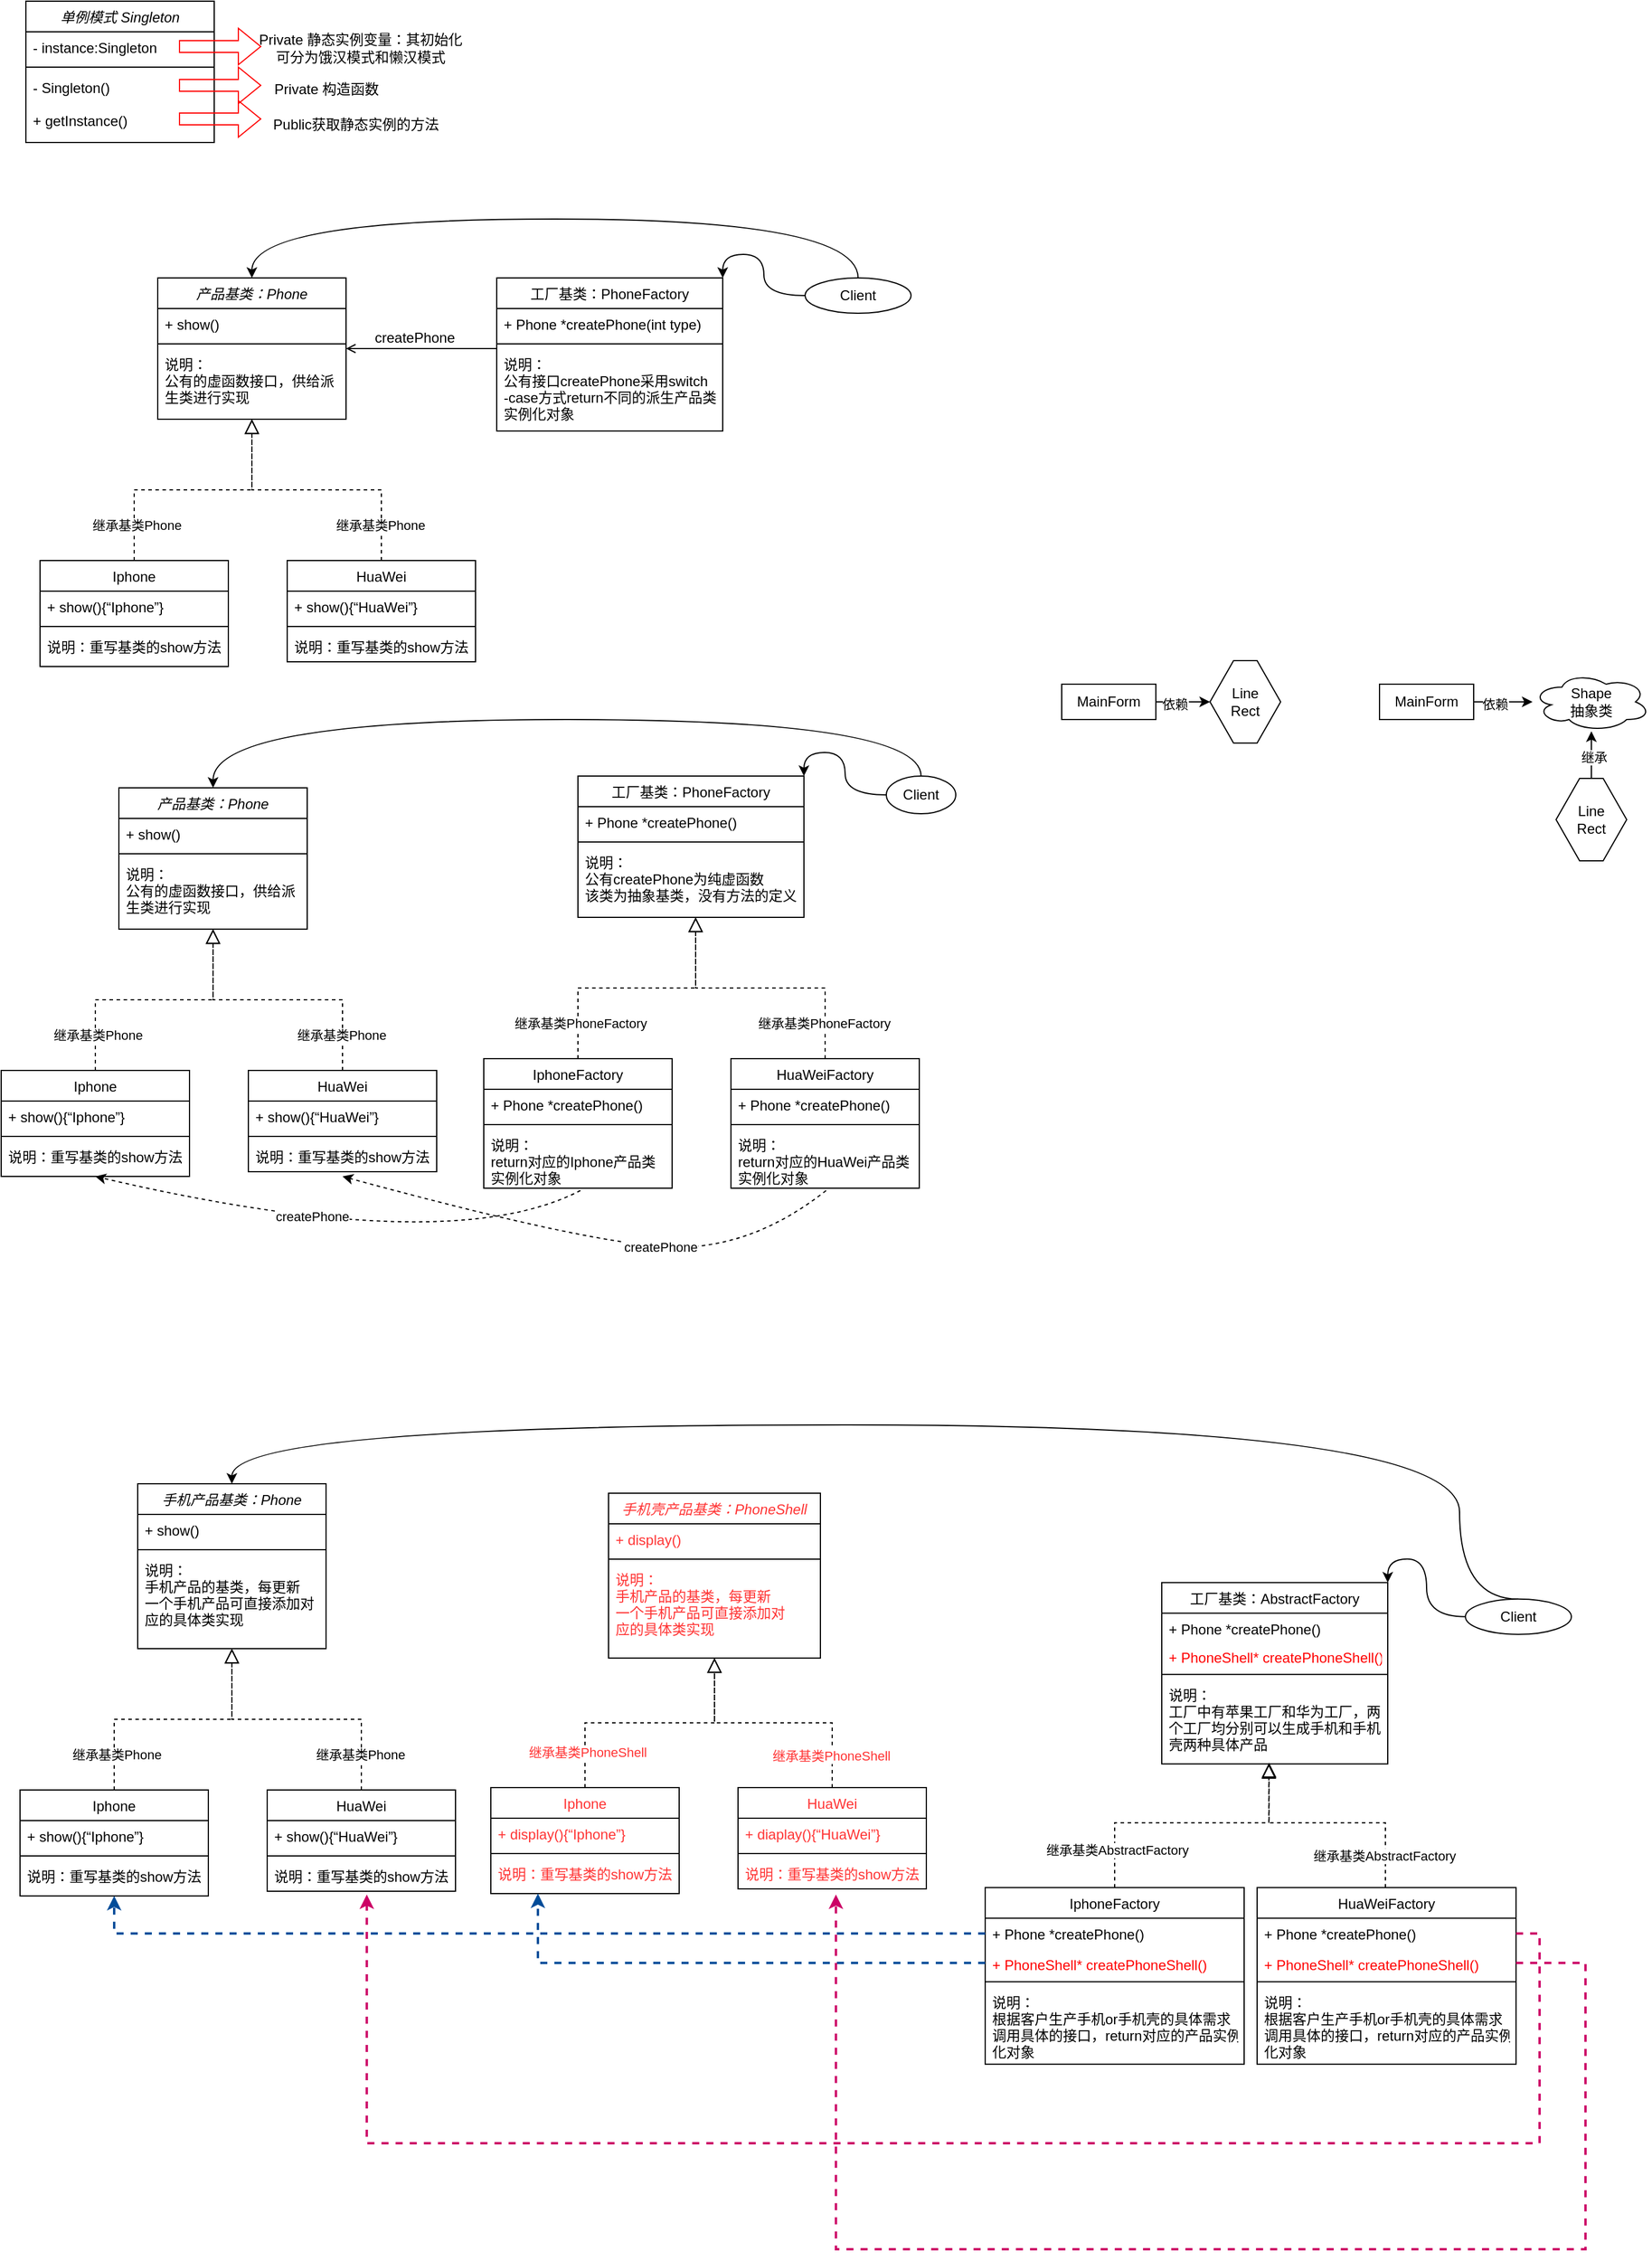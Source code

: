 <mxfile version="23.1.1" type="github">
  <diagram id="C5RBs43oDa-KdzZeNtuy" name="Page-1">
    <mxGraphModel dx="1282" dy="543" grid="1" gridSize="10" guides="0" tooltips="1" connect="1" arrows="1" fold="1" page="1" pageScale="1" pageWidth="827" pageHeight="1169" math="0" shadow="0">
      <root>
        <mxCell id="WIyWlLk6GJQsqaUBKTNV-0" />
        <mxCell id="WIyWlLk6GJQsqaUBKTNV-1" parent="WIyWlLk6GJQsqaUBKTNV-0" />
        <mxCell id="zkfFHV4jXpPFQw0GAbJ--0" value="产品基类：Phone" style="swimlane;fontStyle=2;align=center;verticalAlign=top;childLayout=stackLayout;horizontal=1;startSize=26;horizontalStack=0;resizeParent=1;resizeLast=0;collapsible=1;marginBottom=0;rounded=0;shadow=0;strokeWidth=1;" parent="WIyWlLk6GJQsqaUBKTNV-1" vertex="1">
          <mxGeometry x="142" y="255" width="160" height="120" as="geometry">
            <mxRectangle x="220" y="120" width="160" height="26" as="alternateBounds" />
          </mxGeometry>
        </mxCell>
        <mxCell id="zkfFHV4jXpPFQw0GAbJ--1" value="+ show()" style="text;align=left;verticalAlign=top;spacingLeft=4;spacingRight=4;overflow=hidden;rotatable=0;points=[[0,0.5],[1,0.5]];portConstraint=eastwest;" parent="zkfFHV4jXpPFQw0GAbJ--0" vertex="1">
          <mxGeometry y="26" width="160" height="26" as="geometry" />
        </mxCell>
        <mxCell id="zkfFHV4jXpPFQw0GAbJ--4" value="" style="line;html=1;strokeWidth=1;align=left;verticalAlign=middle;spacingTop=-1;spacingLeft=3;spacingRight=3;rotatable=0;labelPosition=right;points=[];portConstraint=eastwest;" parent="zkfFHV4jXpPFQw0GAbJ--0" vertex="1">
          <mxGeometry y="52" width="160" height="8" as="geometry" />
        </mxCell>
        <mxCell id="zkfFHV4jXpPFQw0GAbJ--5" value="说明：&#xa;公有的虚函数接口，供给派&#xa;生类进行实现" style="text;align=left;verticalAlign=top;spacingLeft=4;spacingRight=4;overflow=hidden;rotatable=0;points=[[0,0.5],[1,0.5]];portConstraint=eastwest;" parent="zkfFHV4jXpPFQw0GAbJ--0" vertex="1">
          <mxGeometry y="60" width="160" height="50" as="geometry" />
        </mxCell>
        <mxCell id="zkfFHV4jXpPFQw0GAbJ--6" value="Iphone" style="swimlane;fontStyle=0;align=center;verticalAlign=top;childLayout=stackLayout;horizontal=1;startSize=26;horizontalStack=0;resizeParent=1;resizeLast=0;collapsible=1;marginBottom=0;rounded=0;shadow=0;strokeWidth=1;" parent="WIyWlLk6GJQsqaUBKTNV-1" vertex="1">
          <mxGeometry x="42" y="495" width="160" height="90" as="geometry">
            <mxRectangle x="130" y="380" width="160" height="26" as="alternateBounds" />
          </mxGeometry>
        </mxCell>
        <mxCell id="zkfFHV4jXpPFQw0GAbJ--7" value="+ show(){“Iphone”}" style="text;align=left;verticalAlign=top;spacingLeft=4;spacingRight=4;overflow=hidden;rotatable=0;points=[[0,0.5],[1,0.5]];portConstraint=eastwest;" parent="zkfFHV4jXpPFQw0GAbJ--6" vertex="1">
          <mxGeometry y="26" width="160" height="26" as="geometry" />
        </mxCell>
        <mxCell id="zkfFHV4jXpPFQw0GAbJ--9" value="" style="line;html=1;strokeWidth=1;align=left;verticalAlign=middle;spacingTop=-1;spacingLeft=3;spacingRight=3;rotatable=0;labelPosition=right;points=[];portConstraint=eastwest;" parent="zkfFHV4jXpPFQw0GAbJ--6" vertex="1">
          <mxGeometry y="52" width="160" height="8" as="geometry" />
        </mxCell>
        <mxCell id="zkfFHV4jXpPFQw0GAbJ--10" value="说明：重写基类的show方法" style="text;align=left;verticalAlign=top;spacingLeft=4;spacingRight=4;overflow=hidden;rotatable=0;points=[[0,0.5],[1,0.5]];portConstraint=eastwest;fontStyle=0" parent="zkfFHV4jXpPFQw0GAbJ--6" vertex="1">
          <mxGeometry y="60" width="160" height="26" as="geometry" />
        </mxCell>
        <mxCell id="zkfFHV4jXpPFQw0GAbJ--12" value="" style="endArrow=block;endSize=10;endFill=0;shadow=0;strokeWidth=1;rounded=0;edgeStyle=elbowEdgeStyle;elbow=vertical;dashed=1;" parent="WIyWlLk6GJQsqaUBKTNV-1" source="zkfFHV4jXpPFQw0GAbJ--6" target="zkfFHV4jXpPFQw0GAbJ--0" edge="1">
          <mxGeometry width="160" relative="1" as="geometry">
            <mxPoint x="212" y="-52" as="sourcePoint" />
            <mxPoint x="212" y="-52" as="targetPoint" />
          </mxGeometry>
        </mxCell>
        <mxCell id="iEZBuMry3DToWPJbF5Hx-15" value="继承基类Phone" style="edgeLabel;html=1;align=center;verticalAlign=middle;resizable=0;points=[];" parent="zkfFHV4jXpPFQw0GAbJ--12" vertex="1" connectable="0">
          <mxGeometry x="-0.724" y="-2" relative="1" as="geometry">
            <mxPoint as="offset" />
          </mxGeometry>
        </mxCell>
        <mxCell id="zkfFHV4jXpPFQw0GAbJ--13" value="HuaWei" style="swimlane;fontStyle=0;align=center;verticalAlign=top;childLayout=stackLayout;horizontal=1;startSize=26;horizontalStack=0;resizeParent=1;resizeLast=0;collapsible=1;marginBottom=0;rounded=0;shadow=0;strokeWidth=1;" parent="WIyWlLk6GJQsqaUBKTNV-1" vertex="1">
          <mxGeometry x="252" y="495" width="160" height="86" as="geometry">
            <mxRectangle x="340" y="380" width="170" height="26" as="alternateBounds" />
          </mxGeometry>
        </mxCell>
        <mxCell id="zkfFHV4jXpPFQw0GAbJ--14" value="+ show(){“HuaWei”}" style="text;align=left;verticalAlign=top;spacingLeft=4;spacingRight=4;overflow=hidden;rotatable=0;points=[[0,0.5],[1,0.5]];portConstraint=eastwest;" parent="zkfFHV4jXpPFQw0GAbJ--13" vertex="1">
          <mxGeometry y="26" width="160" height="26" as="geometry" />
        </mxCell>
        <mxCell id="zkfFHV4jXpPFQw0GAbJ--15" value="" style="line;html=1;strokeWidth=1;align=left;verticalAlign=middle;spacingTop=-1;spacingLeft=3;spacingRight=3;rotatable=0;labelPosition=right;points=[];portConstraint=eastwest;" parent="zkfFHV4jXpPFQw0GAbJ--13" vertex="1">
          <mxGeometry y="52" width="160" height="8" as="geometry" />
        </mxCell>
        <mxCell id="iEZBuMry3DToWPJbF5Hx-12" value="说明：重写基类的show方法" style="text;align=left;verticalAlign=top;spacingLeft=4;spacingRight=4;overflow=hidden;rotatable=0;points=[[0,0.5],[1,0.5]];portConstraint=eastwest;fontStyle=0" parent="zkfFHV4jXpPFQw0GAbJ--13" vertex="1">
          <mxGeometry y="60" width="160" height="26" as="geometry" />
        </mxCell>
        <mxCell id="zkfFHV4jXpPFQw0GAbJ--16" value="" style="endArrow=block;endSize=10;endFill=0;shadow=0;strokeWidth=1;rounded=0;edgeStyle=elbowEdgeStyle;elbow=vertical;dashed=1;" parent="WIyWlLk6GJQsqaUBKTNV-1" source="zkfFHV4jXpPFQw0GAbJ--13" target="zkfFHV4jXpPFQw0GAbJ--0" edge="1">
          <mxGeometry width="160" relative="1" as="geometry">
            <mxPoint x="132" y="508" as="sourcePoint" />
            <mxPoint x="232" y="406" as="targetPoint" />
          </mxGeometry>
        </mxCell>
        <mxCell id="iEZBuMry3DToWPJbF5Hx-16" value="继承基类Phone" style="edgeLabel;html=1;align=center;verticalAlign=middle;resizable=0;points=[];" parent="zkfFHV4jXpPFQw0GAbJ--16" vertex="1" connectable="0">
          <mxGeometry x="-0.736" y="1" relative="1" as="geometry">
            <mxPoint as="offset" />
          </mxGeometry>
        </mxCell>
        <mxCell id="zkfFHV4jXpPFQw0GAbJ--17" value="工厂基类：PhoneFactory" style="swimlane;fontStyle=0;align=center;verticalAlign=top;childLayout=stackLayout;horizontal=1;startSize=26;horizontalStack=0;resizeParent=1;resizeLast=0;collapsible=1;marginBottom=0;rounded=0;shadow=0;strokeWidth=1;" parent="WIyWlLk6GJQsqaUBKTNV-1" vertex="1">
          <mxGeometry x="430" y="255" width="192" height="130" as="geometry">
            <mxRectangle x="550" y="140" width="160" height="26" as="alternateBounds" />
          </mxGeometry>
        </mxCell>
        <mxCell id="zkfFHV4jXpPFQw0GAbJ--18" value="+ Phone *createPhone(int type)" style="text;align=left;verticalAlign=top;spacingLeft=4;spacingRight=4;overflow=hidden;rotatable=0;points=[[0,0.5],[1,0.5]];portConstraint=eastwest;" parent="zkfFHV4jXpPFQw0GAbJ--17" vertex="1">
          <mxGeometry y="26" width="192" height="26" as="geometry" />
        </mxCell>
        <mxCell id="zkfFHV4jXpPFQw0GAbJ--23" value="" style="line;html=1;strokeWidth=1;align=left;verticalAlign=middle;spacingTop=-1;spacingLeft=3;spacingRight=3;rotatable=0;labelPosition=right;points=[];portConstraint=eastwest;" parent="zkfFHV4jXpPFQw0GAbJ--17" vertex="1">
          <mxGeometry y="52" width="192" height="8" as="geometry" />
        </mxCell>
        <mxCell id="zkfFHV4jXpPFQw0GAbJ--24" value="说明：&#xa;公有接口createPhone采用switch&#xa;-case方式return不同的派生产品类&#xa;实例化对象" style="text;align=left;verticalAlign=top;spacingLeft=4;spacingRight=4;overflow=hidden;rotatable=0;points=[[0,0.5],[1,0.5]];portConstraint=eastwest;" parent="zkfFHV4jXpPFQw0GAbJ--17" vertex="1">
          <mxGeometry y="60" width="192" height="70" as="geometry" />
        </mxCell>
        <mxCell id="zkfFHV4jXpPFQw0GAbJ--26" value="" style="endArrow=none;shadow=0;strokeWidth=1;rounded=0;endFill=0;edgeStyle=elbowEdgeStyle;elbow=vertical;startArrow=open;startFill=0;" parent="WIyWlLk6GJQsqaUBKTNV-1" source="zkfFHV4jXpPFQw0GAbJ--0" target="zkfFHV4jXpPFQw0GAbJ--17" edge="1">
          <mxGeometry x="0.5" y="41" relative="1" as="geometry">
            <mxPoint x="302" y="327" as="sourcePoint" />
            <mxPoint x="462" y="327" as="targetPoint" />
            <mxPoint x="-40" y="32" as="offset" />
          </mxGeometry>
        </mxCell>
        <mxCell id="zkfFHV4jXpPFQw0GAbJ--29" value="createPhone" style="text;html=1;resizable=0;points=[];;align=center;verticalAlign=middle;labelBackgroundColor=none;rounded=0;shadow=0;strokeWidth=1;fontSize=12;" parent="zkfFHV4jXpPFQw0GAbJ--26" vertex="1" connectable="0">
          <mxGeometry x="0.5" y="49" relative="1" as="geometry">
            <mxPoint x="-38" y="40" as="offset" />
          </mxGeometry>
        </mxCell>
        <mxCell id="iEZBuMry3DToWPJbF5Hx-0" value="单例模式 Singleton" style="swimlane;fontStyle=2;align=center;verticalAlign=top;childLayout=stackLayout;horizontal=1;startSize=26;horizontalStack=0;resizeParent=1;resizeLast=0;collapsible=1;marginBottom=0;rounded=0;shadow=0;strokeWidth=1;" parent="WIyWlLk6GJQsqaUBKTNV-1" vertex="1">
          <mxGeometry x="30" y="20" width="160" height="120" as="geometry">
            <mxRectangle x="220" y="120" width="160" height="26" as="alternateBounds" />
          </mxGeometry>
        </mxCell>
        <mxCell id="iEZBuMry3DToWPJbF5Hx-1" value="- instance:Singleton" style="text;align=left;verticalAlign=top;spacingLeft=4;spacingRight=4;overflow=hidden;rotatable=0;points=[[0,0.5],[1,0.5]];portConstraint=eastwest;" parent="iEZBuMry3DToWPJbF5Hx-0" vertex="1">
          <mxGeometry y="26" width="160" height="26" as="geometry" />
        </mxCell>
        <mxCell id="iEZBuMry3DToWPJbF5Hx-6" value="" style="shape=flexArrow;endArrow=classic;html=1;rounded=0;strokeColor=#FF0000;" parent="iEZBuMry3DToWPJbF5Hx-0" edge="1">
          <mxGeometry width="50" height="50" relative="1" as="geometry">
            <mxPoint x="130" y="38.5" as="sourcePoint" />
            <mxPoint x="200" y="38.5" as="targetPoint" />
          </mxGeometry>
        </mxCell>
        <mxCell id="iEZBuMry3DToWPJbF5Hx-4" value="" style="line;html=1;strokeWidth=1;align=left;verticalAlign=middle;spacingTop=-1;spacingLeft=3;spacingRight=3;rotatable=0;labelPosition=right;points=[];portConstraint=eastwest;" parent="iEZBuMry3DToWPJbF5Hx-0" vertex="1">
          <mxGeometry y="52" width="160" height="8" as="geometry" />
        </mxCell>
        <mxCell id="iEZBuMry3DToWPJbF5Hx-5" value="- Singleton()&#xa;" style="text;align=left;verticalAlign=top;spacingLeft=4;spacingRight=4;overflow=hidden;rotatable=0;points=[[0,0.5],[1,0.5]];portConstraint=eastwest;" parent="iEZBuMry3DToWPJbF5Hx-0" vertex="1">
          <mxGeometry y="60" width="160" height="28" as="geometry" />
        </mxCell>
        <mxCell id="iEZBuMry3DToWPJbF5Hx-3" value="+ getInstance()" style="text;align=left;verticalAlign=top;spacingLeft=4;spacingRight=4;overflow=hidden;rotatable=0;points=[[0,0.5],[1,0.5]];portConstraint=eastwest;rounded=0;shadow=0;html=0;" parent="iEZBuMry3DToWPJbF5Hx-0" vertex="1">
          <mxGeometry y="88" width="160" height="26" as="geometry" />
        </mxCell>
        <mxCell id="iEZBuMry3DToWPJbF5Hx-7" value="Private 静态实例变量：其初始化&lt;br&gt;可分为饿汉模式和懒汉模式" style="text;html=1;align=center;verticalAlign=middle;resizable=0;points=[];autosize=1;strokeColor=none;fillColor=none;" parent="WIyWlLk6GJQsqaUBKTNV-1" vertex="1">
          <mxGeometry x="214" y="40" width="200" height="40" as="geometry" />
        </mxCell>
        <mxCell id="iEZBuMry3DToWPJbF5Hx-8" value="" style="shape=flexArrow;endArrow=classic;html=1;rounded=0;strokeColor=#FF0000;" parent="WIyWlLk6GJQsqaUBKTNV-1" edge="1">
          <mxGeometry width="50" height="50" relative="1" as="geometry">
            <mxPoint x="160" y="91.5" as="sourcePoint" />
            <mxPoint x="230" y="91.5" as="targetPoint" />
          </mxGeometry>
        </mxCell>
        <mxCell id="iEZBuMry3DToWPJbF5Hx-9" value="" style="shape=flexArrow;endArrow=classic;html=1;rounded=0;strokeColor=#FF0000;" parent="WIyWlLk6GJQsqaUBKTNV-1" edge="1">
          <mxGeometry width="50" height="50" relative="1" as="geometry">
            <mxPoint x="160" y="120" as="sourcePoint" />
            <mxPoint x="230" y="120" as="targetPoint" />
          </mxGeometry>
        </mxCell>
        <mxCell id="iEZBuMry3DToWPJbF5Hx-10" value="Private 构造函数" style="text;html=1;align=center;verticalAlign=middle;resizable=0;points=[];autosize=1;strokeColor=none;fillColor=none;" parent="WIyWlLk6GJQsqaUBKTNV-1" vertex="1">
          <mxGeometry x="230" y="80" width="110" height="30" as="geometry" />
        </mxCell>
        <mxCell id="iEZBuMry3DToWPJbF5Hx-11" value="Public获取静态实例的方法" style="text;html=1;align=center;verticalAlign=middle;resizable=0;points=[];autosize=1;strokeColor=none;fillColor=none;" parent="WIyWlLk6GJQsqaUBKTNV-1" vertex="1">
          <mxGeometry x="230" y="110" width="160" height="30" as="geometry" />
        </mxCell>
        <mxCell id="iEZBuMry3DToWPJbF5Hx-43" style="edgeStyle=orthogonalEdgeStyle;rounded=0;orthogonalLoop=1;jettySize=auto;html=1;exitX=0;exitY=0.5;exitDx=0;exitDy=0;entryX=1;entryY=0;entryDx=0;entryDy=0;curved=1;" parent="WIyWlLk6GJQsqaUBKTNV-1" source="iEZBuMry3DToWPJbF5Hx-39" target="zkfFHV4jXpPFQw0GAbJ--17" edge="1">
          <mxGeometry relative="1" as="geometry" />
        </mxCell>
        <mxCell id="iEZBuMry3DToWPJbF5Hx-123" style="edgeStyle=orthogonalEdgeStyle;rounded=0;orthogonalLoop=1;jettySize=auto;html=1;exitX=0.5;exitY=0;exitDx=0;exitDy=0;entryX=0.5;entryY=0;entryDx=0;entryDy=0;curved=1;" parent="WIyWlLk6GJQsqaUBKTNV-1" source="iEZBuMry3DToWPJbF5Hx-39" target="zkfFHV4jXpPFQw0GAbJ--0" edge="1">
          <mxGeometry relative="1" as="geometry">
            <Array as="points">
              <mxPoint x="737" y="205" />
              <mxPoint x="222" y="205" />
            </Array>
          </mxGeometry>
        </mxCell>
        <mxCell id="iEZBuMry3DToWPJbF5Hx-39" value="Client" style="ellipse;whiteSpace=wrap;html=1;" parent="WIyWlLk6GJQsqaUBKTNV-1" vertex="1">
          <mxGeometry x="692" y="255" width="90" height="30" as="geometry" />
        </mxCell>
        <mxCell id="iEZBuMry3DToWPJbF5Hx-44" value="产品基类：Phone" style="swimlane;fontStyle=2;align=center;verticalAlign=top;childLayout=stackLayout;horizontal=1;startSize=26;horizontalStack=0;resizeParent=1;resizeLast=0;collapsible=1;marginBottom=0;rounded=0;shadow=0;strokeWidth=1;" parent="WIyWlLk6GJQsqaUBKTNV-1" vertex="1">
          <mxGeometry x="109" y="688" width="160" height="120" as="geometry">
            <mxRectangle x="220" y="120" width="160" height="26" as="alternateBounds" />
          </mxGeometry>
        </mxCell>
        <mxCell id="iEZBuMry3DToWPJbF5Hx-45" value="+ show()" style="text;align=left;verticalAlign=top;spacingLeft=4;spacingRight=4;overflow=hidden;rotatable=0;points=[[0,0.5],[1,0.5]];portConstraint=eastwest;" parent="iEZBuMry3DToWPJbF5Hx-44" vertex="1">
          <mxGeometry y="26" width="160" height="26" as="geometry" />
        </mxCell>
        <mxCell id="iEZBuMry3DToWPJbF5Hx-46" value="" style="line;html=1;strokeWidth=1;align=left;verticalAlign=middle;spacingTop=-1;spacingLeft=3;spacingRight=3;rotatable=0;labelPosition=right;points=[];portConstraint=eastwest;" parent="iEZBuMry3DToWPJbF5Hx-44" vertex="1">
          <mxGeometry y="52" width="160" height="8" as="geometry" />
        </mxCell>
        <mxCell id="iEZBuMry3DToWPJbF5Hx-47" value="说明：&#xa;公有的虚函数接口，供给派&#xa;生类进行实现" style="text;align=left;verticalAlign=top;spacingLeft=4;spacingRight=4;overflow=hidden;rotatable=0;points=[[0,0.5],[1,0.5]];portConstraint=eastwest;" parent="iEZBuMry3DToWPJbF5Hx-44" vertex="1">
          <mxGeometry y="60" width="160" height="50" as="geometry" />
        </mxCell>
        <mxCell id="iEZBuMry3DToWPJbF5Hx-48" value="Iphone" style="swimlane;fontStyle=0;align=center;verticalAlign=top;childLayout=stackLayout;horizontal=1;startSize=26;horizontalStack=0;resizeParent=1;resizeLast=0;collapsible=1;marginBottom=0;rounded=0;shadow=0;strokeWidth=1;" parent="WIyWlLk6GJQsqaUBKTNV-1" vertex="1">
          <mxGeometry x="9" y="928" width="160" height="90" as="geometry">
            <mxRectangle x="130" y="380" width="160" height="26" as="alternateBounds" />
          </mxGeometry>
        </mxCell>
        <mxCell id="iEZBuMry3DToWPJbF5Hx-49" value="+ show(){“Iphone”}" style="text;align=left;verticalAlign=top;spacingLeft=4;spacingRight=4;overflow=hidden;rotatable=0;points=[[0,0.5],[1,0.5]];portConstraint=eastwest;" parent="iEZBuMry3DToWPJbF5Hx-48" vertex="1">
          <mxGeometry y="26" width="160" height="26" as="geometry" />
        </mxCell>
        <mxCell id="iEZBuMry3DToWPJbF5Hx-50" value="" style="line;html=1;strokeWidth=1;align=left;verticalAlign=middle;spacingTop=-1;spacingLeft=3;spacingRight=3;rotatable=0;labelPosition=right;points=[];portConstraint=eastwest;" parent="iEZBuMry3DToWPJbF5Hx-48" vertex="1">
          <mxGeometry y="52" width="160" height="8" as="geometry" />
        </mxCell>
        <mxCell id="iEZBuMry3DToWPJbF5Hx-51" value="说明：重写基类的show方法" style="text;align=left;verticalAlign=top;spacingLeft=4;spacingRight=4;overflow=hidden;rotatable=0;points=[[0,0.5],[1,0.5]];portConstraint=eastwest;fontStyle=0" parent="iEZBuMry3DToWPJbF5Hx-48" vertex="1">
          <mxGeometry y="60" width="160" height="26" as="geometry" />
        </mxCell>
        <mxCell id="iEZBuMry3DToWPJbF5Hx-52" value="" style="endArrow=block;endSize=10;endFill=0;shadow=0;strokeWidth=1;rounded=0;edgeStyle=elbowEdgeStyle;elbow=vertical;dashed=1;" parent="WIyWlLk6GJQsqaUBKTNV-1" source="iEZBuMry3DToWPJbF5Hx-48" target="iEZBuMry3DToWPJbF5Hx-44" edge="1">
          <mxGeometry width="160" relative="1" as="geometry">
            <mxPoint x="179" y="381" as="sourcePoint" />
            <mxPoint x="179" y="381" as="targetPoint" />
          </mxGeometry>
        </mxCell>
        <mxCell id="iEZBuMry3DToWPJbF5Hx-53" value="继承基类Phone" style="edgeLabel;html=1;align=center;verticalAlign=middle;resizable=0;points=[];" parent="iEZBuMry3DToWPJbF5Hx-52" vertex="1" connectable="0">
          <mxGeometry x="-0.724" y="-2" relative="1" as="geometry">
            <mxPoint as="offset" />
          </mxGeometry>
        </mxCell>
        <mxCell id="iEZBuMry3DToWPJbF5Hx-54" value="HuaWei" style="swimlane;fontStyle=0;align=center;verticalAlign=top;childLayout=stackLayout;horizontal=1;startSize=26;horizontalStack=0;resizeParent=1;resizeLast=0;collapsible=1;marginBottom=0;rounded=0;shadow=0;strokeWidth=1;" parent="WIyWlLk6GJQsqaUBKTNV-1" vertex="1">
          <mxGeometry x="219" y="928" width="160" height="86" as="geometry">
            <mxRectangle x="340" y="380" width="170" height="26" as="alternateBounds" />
          </mxGeometry>
        </mxCell>
        <mxCell id="iEZBuMry3DToWPJbF5Hx-55" value="+ show(){“HuaWei”}" style="text;align=left;verticalAlign=top;spacingLeft=4;spacingRight=4;overflow=hidden;rotatable=0;points=[[0,0.5],[1,0.5]];portConstraint=eastwest;" parent="iEZBuMry3DToWPJbF5Hx-54" vertex="1">
          <mxGeometry y="26" width="160" height="26" as="geometry" />
        </mxCell>
        <mxCell id="iEZBuMry3DToWPJbF5Hx-56" value="" style="line;html=1;strokeWidth=1;align=left;verticalAlign=middle;spacingTop=-1;spacingLeft=3;spacingRight=3;rotatable=0;labelPosition=right;points=[];portConstraint=eastwest;" parent="iEZBuMry3DToWPJbF5Hx-54" vertex="1">
          <mxGeometry y="52" width="160" height="8" as="geometry" />
        </mxCell>
        <mxCell id="iEZBuMry3DToWPJbF5Hx-57" value="说明：重写基类的show方法" style="text;align=left;verticalAlign=top;spacingLeft=4;spacingRight=4;overflow=hidden;rotatable=0;points=[[0,0.5],[1,0.5]];portConstraint=eastwest;fontStyle=0" parent="iEZBuMry3DToWPJbF5Hx-54" vertex="1">
          <mxGeometry y="60" width="160" height="26" as="geometry" />
        </mxCell>
        <mxCell id="iEZBuMry3DToWPJbF5Hx-58" value="" style="endArrow=block;endSize=10;endFill=0;shadow=0;strokeWidth=1;rounded=0;edgeStyle=elbowEdgeStyle;elbow=vertical;dashed=1;" parent="WIyWlLk6GJQsqaUBKTNV-1" source="iEZBuMry3DToWPJbF5Hx-54" target="iEZBuMry3DToWPJbF5Hx-44" edge="1">
          <mxGeometry width="160" relative="1" as="geometry">
            <mxPoint x="99" y="941" as="sourcePoint" />
            <mxPoint x="199" y="839" as="targetPoint" />
          </mxGeometry>
        </mxCell>
        <mxCell id="iEZBuMry3DToWPJbF5Hx-59" value="继承基类Phone" style="edgeLabel;html=1;align=center;verticalAlign=middle;resizable=0;points=[];" parent="iEZBuMry3DToWPJbF5Hx-58" vertex="1" connectable="0">
          <mxGeometry x="-0.736" y="1" relative="1" as="geometry">
            <mxPoint as="offset" />
          </mxGeometry>
        </mxCell>
        <mxCell id="iEZBuMry3DToWPJbF5Hx-60" value="工厂基类：PhoneFactory" style="swimlane;fontStyle=0;align=center;verticalAlign=top;childLayout=stackLayout;horizontal=1;startSize=26;horizontalStack=0;resizeParent=1;resizeLast=0;collapsible=1;marginBottom=0;rounded=0;shadow=0;strokeWidth=1;" parent="WIyWlLk6GJQsqaUBKTNV-1" vertex="1">
          <mxGeometry x="499" y="678" width="192" height="120" as="geometry">
            <mxRectangle x="550" y="140" width="160" height="26" as="alternateBounds" />
          </mxGeometry>
        </mxCell>
        <mxCell id="iEZBuMry3DToWPJbF5Hx-61" value="+ Phone *createPhone()" style="text;align=left;verticalAlign=top;spacingLeft=4;spacingRight=4;overflow=hidden;rotatable=0;points=[[0,0.5],[1,0.5]];portConstraint=eastwest;" parent="iEZBuMry3DToWPJbF5Hx-60" vertex="1">
          <mxGeometry y="26" width="192" height="26" as="geometry" />
        </mxCell>
        <mxCell id="iEZBuMry3DToWPJbF5Hx-62" value="" style="line;html=1;strokeWidth=1;align=left;verticalAlign=middle;spacingTop=-1;spacingLeft=3;spacingRight=3;rotatable=0;labelPosition=right;points=[];portConstraint=eastwest;" parent="iEZBuMry3DToWPJbF5Hx-60" vertex="1">
          <mxGeometry y="52" width="192" height="8" as="geometry" />
        </mxCell>
        <mxCell id="iEZBuMry3DToWPJbF5Hx-63" value="说明：&#xa;公有createPhone为纯虚函数&#xa;该类为抽象基类，没有方法的定义" style="text;align=left;verticalAlign=top;spacingLeft=4;spacingRight=4;overflow=hidden;rotatable=0;points=[[0,0.5],[1,0.5]];portConstraint=eastwest;" parent="iEZBuMry3DToWPJbF5Hx-60" vertex="1">
          <mxGeometry y="60" width="192" height="50" as="geometry" />
        </mxCell>
        <mxCell id="iEZBuMry3DToWPJbF5Hx-66" style="edgeStyle=orthogonalEdgeStyle;rounded=0;orthogonalLoop=1;jettySize=auto;html=1;exitX=0;exitY=0.5;exitDx=0;exitDy=0;entryX=1;entryY=0;entryDx=0;entryDy=0;curved=1;" parent="WIyWlLk6GJQsqaUBKTNV-1" source="iEZBuMry3DToWPJbF5Hx-67" target="iEZBuMry3DToWPJbF5Hx-60" edge="1">
          <mxGeometry relative="1" as="geometry" />
        </mxCell>
        <mxCell id="iEZBuMry3DToWPJbF5Hx-124" style="edgeStyle=orthogonalEdgeStyle;rounded=0;orthogonalLoop=1;jettySize=auto;html=1;exitX=0.5;exitY=0;exitDx=0;exitDy=0;entryX=0.5;entryY=0;entryDx=0;entryDy=0;curved=1;" parent="WIyWlLk6GJQsqaUBKTNV-1" source="iEZBuMry3DToWPJbF5Hx-67" target="iEZBuMry3DToWPJbF5Hx-44" edge="1">
          <mxGeometry relative="1" as="geometry">
            <Array as="points">
              <mxPoint x="791" y="630" />
              <mxPoint x="189" y="630" />
            </Array>
          </mxGeometry>
        </mxCell>
        <mxCell id="iEZBuMry3DToWPJbF5Hx-67" value="Client" style="ellipse;whiteSpace=wrap;html=1;" parent="WIyWlLk6GJQsqaUBKTNV-1" vertex="1">
          <mxGeometry x="761" y="678" width="59" height="32" as="geometry" />
        </mxCell>
        <mxCell id="iEZBuMry3DToWPJbF5Hx-68" value="IphoneFactory" style="swimlane;fontStyle=0;align=center;verticalAlign=top;childLayout=stackLayout;horizontal=1;startSize=26;horizontalStack=0;resizeParent=1;resizeLast=0;collapsible=1;marginBottom=0;rounded=0;shadow=0;strokeWidth=1;" parent="WIyWlLk6GJQsqaUBKTNV-1" vertex="1">
          <mxGeometry x="419" y="918" width="160" height="110" as="geometry">
            <mxRectangle x="130" y="380" width="160" height="26" as="alternateBounds" />
          </mxGeometry>
        </mxCell>
        <mxCell id="iEZBuMry3DToWPJbF5Hx-69" value="+ Phone *createPhone()" style="text;align=left;verticalAlign=top;spacingLeft=4;spacingRight=4;overflow=hidden;rotatable=0;points=[[0,0.5],[1,0.5]];portConstraint=eastwest;" parent="iEZBuMry3DToWPJbF5Hx-68" vertex="1">
          <mxGeometry y="26" width="160" height="26" as="geometry" />
        </mxCell>
        <mxCell id="iEZBuMry3DToWPJbF5Hx-70" value="" style="line;html=1;strokeWidth=1;align=left;verticalAlign=middle;spacingTop=-1;spacingLeft=3;spacingRight=3;rotatable=0;labelPosition=right;points=[];portConstraint=eastwest;" parent="iEZBuMry3DToWPJbF5Hx-68" vertex="1">
          <mxGeometry y="52" width="160" height="8" as="geometry" />
        </mxCell>
        <mxCell id="iEZBuMry3DToWPJbF5Hx-71" value="说明：&#xa;return对应的Iphone产品类&#xa;实例化对象" style="text;align=left;verticalAlign=top;spacingLeft=4;spacingRight=4;overflow=hidden;rotatable=0;points=[[0,0.5],[1,0.5]];portConstraint=eastwest;fontStyle=0" parent="iEZBuMry3DToWPJbF5Hx-68" vertex="1">
          <mxGeometry y="60" width="160" height="50" as="geometry" />
        </mxCell>
        <mxCell id="iEZBuMry3DToWPJbF5Hx-72" value="" style="endArrow=block;endSize=10;endFill=0;shadow=0;strokeWidth=1;rounded=0;edgeStyle=elbowEdgeStyle;elbow=vertical;dashed=1;" parent="WIyWlLk6GJQsqaUBKTNV-1" source="iEZBuMry3DToWPJbF5Hx-68" edge="1">
          <mxGeometry width="160" relative="1" as="geometry">
            <mxPoint x="589" y="371" as="sourcePoint" />
            <mxPoint x="599" y="798" as="targetPoint" />
          </mxGeometry>
        </mxCell>
        <mxCell id="iEZBuMry3DToWPJbF5Hx-73" value="继承基类PhoneFactory" style="edgeLabel;html=1;align=center;verticalAlign=middle;resizable=0;points=[];" parent="iEZBuMry3DToWPJbF5Hx-72" vertex="1" connectable="0">
          <mxGeometry x="-0.724" y="-2" relative="1" as="geometry">
            <mxPoint as="offset" />
          </mxGeometry>
        </mxCell>
        <mxCell id="iEZBuMry3DToWPJbF5Hx-74" value="HuaWeiFactory" style="swimlane;fontStyle=0;align=center;verticalAlign=top;childLayout=stackLayout;horizontal=1;startSize=26;horizontalStack=0;resizeParent=1;resizeLast=0;collapsible=1;marginBottom=0;rounded=0;shadow=0;strokeWidth=1;" parent="WIyWlLk6GJQsqaUBKTNV-1" vertex="1">
          <mxGeometry x="629" y="918" width="160" height="110" as="geometry">
            <mxRectangle x="340" y="380" width="170" height="26" as="alternateBounds" />
          </mxGeometry>
        </mxCell>
        <mxCell id="iEZBuMry3DToWPJbF5Hx-75" value="+ Phone *createPhone()" style="text;align=left;verticalAlign=top;spacingLeft=4;spacingRight=4;overflow=hidden;rotatable=0;points=[[0,0.5],[1,0.5]];portConstraint=eastwest;" parent="iEZBuMry3DToWPJbF5Hx-74" vertex="1">
          <mxGeometry y="26" width="160" height="26" as="geometry" />
        </mxCell>
        <mxCell id="iEZBuMry3DToWPJbF5Hx-76" value="" style="line;html=1;strokeWidth=1;align=left;verticalAlign=middle;spacingTop=-1;spacingLeft=3;spacingRight=3;rotatable=0;labelPosition=right;points=[];portConstraint=eastwest;" parent="iEZBuMry3DToWPJbF5Hx-74" vertex="1">
          <mxGeometry y="52" width="160" height="8" as="geometry" />
        </mxCell>
        <mxCell id="iEZBuMry3DToWPJbF5Hx-80" value="说明：&#xa;return对应的HuaWei产品类&#xa;实例化对象" style="text;align=left;verticalAlign=top;spacingLeft=4;spacingRight=4;overflow=hidden;rotatable=0;points=[[0,0.5],[1,0.5]];portConstraint=eastwest;fontStyle=0" parent="iEZBuMry3DToWPJbF5Hx-74" vertex="1">
          <mxGeometry y="60" width="160" height="50" as="geometry" />
        </mxCell>
        <mxCell id="iEZBuMry3DToWPJbF5Hx-78" value="" style="endArrow=block;endSize=10;endFill=0;shadow=0;strokeWidth=1;rounded=0;edgeStyle=elbowEdgeStyle;elbow=vertical;dashed=1;" parent="WIyWlLk6GJQsqaUBKTNV-1" source="iEZBuMry3DToWPJbF5Hx-74" edge="1">
          <mxGeometry width="160" relative="1" as="geometry">
            <mxPoint x="509" y="931" as="sourcePoint" />
            <mxPoint x="599" y="798" as="targetPoint" />
          </mxGeometry>
        </mxCell>
        <mxCell id="iEZBuMry3DToWPJbF5Hx-79" value="继承基类PhoneFactory" style="edgeLabel;html=1;align=center;verticalAlign=middle;resizable=0;points=[];" parent="iEZBuMry3DToWPJbF5Hx-78" vertex="1" connectable="0">
          <mxGeometry x="-0.736" y="1" relative="1" as="geometry">
            <mxPoint as="offset" />
          </mxGeometry>
        </mxCell>
        <mxCell id="iEZBuMry3DToWPJbF5Hx-81" value="" style="curved=1;endArrow=classic;html=1;rounded=0;dashed=1;entryX=0.5;entryY=1;entryDx=0;entryDy=0;exitX=0.513;exitY=1.04;exitDx=0;exitDy=0;exitPerimeter=0;" parent="WIyWlLk6GJQsqaUBKTNV-1" source="iEZBuMry3DToWPJbF5Hx-71" target="iEZBuMry3DToWPJbF5Hx-48" edge="1">
          <mxGeometry width="50" height="50" relative="1" as="geometry">
            <mxPoint x="389" y="1148" as="sourcePoint" />
            <mxPoint x="439" y="1098" as="targetPoint" />
            <Array as="points">
              <mxPoint x="389" y="1088" />
            </Array>
          </mxGeometry>
        </mxCell>
        <mxCell id="iEZBuMry3DToWPJbF5Hx-83" value="createPhone" style="edgeLabel;html=1;align=center;verticalAlign=middle;resizable=0;points=[];" parent="iEZBuMry3DToWPJbF5Hx-81" vertex="1" connectable="0">
          <mxGeometry x="0.145" y="-9" relative="1" as="geometry">
            <mxPoint x="1" as="offset" />
          </mxGeometry>
        </mxCell>
        <mxCell id="iEZBuMry3DToWPJbF5Hx-82" value="" style="curved=1;endArrow=classic;html=1;rounded=0;dashed=1;entryX=0.5;entryY=1.154;entryDx=0;entryDy=0;exitX=0.505;exitY=1.04;exitDx=0;exitDy=0;exitPerimeter=0;entryPerimeter=0;" parent="WIyWlLk6GJQsqaUBKTNV-1" source="iEZBuMry3DToWPJbF5Hx-80" target="iEZBuMry3DToWPJbF5Hx-57" edge="1">
          <mxGeometry width="50" height="50" relative="1" as="geometry">
            <mxPoint x="731" y="1090" as="sourcePoint" />
            <mxPoint x="319" y="1078" as="targetPoint" />
            <Array as="points">
              <mxPoint x="649" y="1078" />
              <mxPoint x="519" y="1078" />
            </Array>
          </mxGeometry>
        </mxCell>
        <mxCell id="iEZBuMry3DToWPJbF5Hx-84" value="createPhone" style="edgeLabel;html=1;align=center;verticalAlign=middle;resizable=0;points=[];" parent="iEZBuMry3DToWPJbF5Hx-82" vertex="1" connectable="0">
          <mxGeometry x="0.108" y="-2" relative="1" as="geometry">
            <mxPoint x="82" y="11" as="offset" />
          </mxGeometry>
        </mxCell>
        <mxCell id="iEZBuMry3DToWPJbF5Hx-85" value="手机产品基类：Phone" style="swimlane;fontStyle=2;align=center;verticalAlign=top;childLayout=stackLayout;horizontal=1;startSize=26;horizontalStack=0;resizeParent=1;resizeLast=0;collapsible=1;marginBottom=0;rounded=0;shadow=0;strokeWidth=1;" parent="WIyWlLk6GJQsqaUBKTNV-1" vertex="1">
          <mxGeometry x="125" y="1279" width="160" height="140" as="geometry">
            <mxRectangle x="220" y="120" width="160" height="26" as="alternateBounds" />
          </mxGeometry>
        </mxCell>
        <mxCell id="iEZBuMry3DToWPJbF5Hx-86" value="+ show()" style="text;align=left;verticalAlign=top;spacingLeft=4;spacingRight=4;overflow=hidden;rotatable=0;points=[[0,0.5],[1,0.5]];portConstraint=eastwest;" parent="iEZBuMry3DToWPJbF5Hx-85" vertex="1">
          <mxGeometry y="26" width="160" height="26" as="geometry" />
        </mxCell>
        <mxCell id="iEZBuMry3DToWPJbF5Hx-87" value="" style="line;html=1;strokeWidth=1;align=left;verticalAlign=middle;spacingTop=-1;spacingLeft=3;spacingRight=3;rotatable=0;labelPosition=right;points=[];portConstraint=eastwest;" parent="iEZBuMry3DToWPJbF5Hx-85" vertex="1">
          <mxGeometry y="52" width="160" height="8" as="geometry" />
        </mxCell>
        <mxCell id="iEZBuMry3DToWPJbF5Hx-88" value="说明：&#xa;手机产品的基类，每更新&#xa;一个手机产品可直接添加对&#xa;应的具体类实现" style="text;align=left;verticalAlign=top;spacingLeft=4;spacingRight=4;overflow=hidden;rotatable=0;points=[[0,0.5],[1,0.5]];portConstraint=eastwest;" parent="iEZBuMry3DToWPJbF5Hx-85" vertex="1">
          <mxGeometry y="60" width="160" height="70" as="geometry" />
        </mxCell>
        <mxCell id="iEZBuMry3DToWPJbF5Hx-89" value="Iphone" style="swimlane;fontStyle=0;align=center;verticalAlign=top;childLayout=stackLayout;horizontal=1;startSize=26;horizontalStack=0;resizeParent=1;resizeLast=0;collapsible=1;marginBottom=0;rounded=0;shadow=0;strokeWidth=1;" parent="WIyWlLk6GJQsqaUBKTNV-1" vertex="1">
          <mxGeometry x="25" y="1539" width="160" height="90" as="geometry">
            <mxRectangle x="130" y="380" width="160" height="26" as="alternateBounds" />
          </mxGeometry>
        </mxCell>
        <mxCell id="iEZBuMry3DToWPJbF5Hx-90" value="+ show(){“Iphone”}" style="text;align=left;verticalAlign=top;spacingLeft=4;spacingRight=4;overflow=hidden;rotatable=0;points=[[0,0.5],[1,0.5]];portConstraint=eastwest;" parent="iEZBuMry3DToWPJbF5Hx-89" vertex="1">
          <mxGeometry y="26" width="160" height="26" as="geometry" />
        </mxCell>
        <mxCell id="iEZBuMry3DToWPJbF5Hx-91" value="" style="line;html=1;strokeWidth=1;align=left;verticalAlign=middle;spacingTop=-1;spacingLeft=3;spacingRight=3;rotatable=0;labelPosition=right;points=[];portConstraint=eastwest;" parent="iEZBuMry3DToWPJbF5Hx-89" vertex="1">
          <mxGeometry y="52" width="160" height="8" as="geometry" />
        </mxCell>
        <mxCell id="iEZBuMry3DToWPJbF5Hx-92" value="说明：重写基类的show方法" style="text;align=left;verticalAlign=top;spacingLeft=4;spacingRight=4;overflow=hidden;rotatable=0;points=[[0,0.5],[1,0.5]];portConstraint=eastwest;fontStyle=0" parent="iEZBuMry3DToWPJbF5Hx-89" vertex="1">
          <mxGeometry y="60" width="160" height="26" as="geometry" />
        </mxCell>
        <mxCell id="iEZBuMry3DToWPJbF5Hx-93" value="" style="endArrow=block;endSize=10;endFill=0;shadow=0;strokeWidth=1;rounded=0;edgeStyle=elbowEdgeStyle;elbow=vertical;dashed=1;" parent="WIyWlLk6GJQsqaUBKTNV-1" source="iEZBuMry3DToWPJbF5Hx-89" target="iEZBuMry3DToWPJbF5Hx-85" edge="1">
          <mxGeometry width="160" relative="1" as="geometry">
            <mxPoint x="195" y="992" as="sourcePoint" />
            <mxPoint x="195" y="992" as="targetPoint" />
          </mxGeometry>
        </mxCell>
        <mxCell id="iEZBuMry3DToWPJbF5Hx-94" value="继承基类Phone" style="edgeLabel;html=1;align=center;verticalAlign=middle;resizable=0;points=[];" parent="iEZBuMry3DToWPJbF5Hx-93" vertex="1" connectable="0">
          <mxGeometry x="-0.724" y="-2" relative="1" as="geometry">
            <mxPoint as="offset" />
          </mxGeometry>
        </mxCell>
        <mxCell id="iEZBuMry3DToWPJbF5Hx-95" value="HuaWei" style="swimlane;fontStyle=0;align=center;verticalAlign=top;childLayout=stackLayout;horizontal=1;startSize=26;horizontalStack=0;resizeParent=1;resizeLast=0;collapsible=1;marginBottom=0;rounded=0;shadow=0;strokeWidth=1;" parent="WIyWlLk6GJQsqaUBKTNV-1" vertex="1">
          <mxGeometry x="235" y="1539" width="160" height="86" as="geometry">
            <mxRectangle x="340" y="380" width="170" height="26" as="alternateBounds" />
          </mxGeometry>
        </mxCell>
        <mxCell id="iEZBuMry3DToWPJbF5Hx-96" value="+ show(){“HuaWei”}" style="text;align=left;verticalAlign=top;spacingLeft=4;spacingRight=4;overflow=hidden;rotatable=0;points=[[0,0.5],[1,0.5]];portConstraint=eastwest;" parent="iEZBuMry3DToWPJbF5Hx-95" vertex="1">
          <mxGeometry y="26" width="160" height="26" as="geometry" />
        </mxCell>
        <mxCell id="iEZBuMry3DToWPJbF5Hx-97" value="" style="line;html=1;strokeWidth=1;align=left;verticalAlign=middle;spacingTop=-1;spacingLeft=3;spacingRight=3;rotatable=0;labelPosition=right;points=[];portConstraint=eastwest;" parent="iEZBuMry3DToWPJbF5Hx-95" vertex="1">
          <mxGeometry y="52" width="160" height="8" as="geometry" />
        </mxCell>
        <mxCell id="iEZBuMry3DToWPJbF5Hx-98" value="说明：重写基类的show方法" style="text;align=left;verticalAlign=top;spacingLeft=4;spacingRight=4;overflow=hidden;rotatable=0;points=[[0,0.5],[1,0.5]];portConstraint=eastwest;fontStyle=0" parent="iEZBuMry3DToWPJbF5Hx-95" vertex="1">
          <mxGeometry y="60" width="160" height="26" as="geometry" />
        </mxCell>
        <mxCell id="iEZBuMry3DToWPJbF5Hx-99" value="" style="endArrow=block;endSize=10;endFill=0;shadow=0;strokeWidth=1;rounded=0;edgeStyle=elbowEdgeStyle;elbow=vertical;dashed=1;" parent="WIyWlLk6GJQsqaUBKTNV-1" source="iEZBuMry3DToWPJbF5Hx-95" target="iEZBuMry3DToWPJbF5Hx-85" edge="1">
          <mxGeometry width="160" relative="1" as="geometry">
            <mxPoint x="115" y="1552" as="sourcePoint" />
            <mxPoint x="215" y="1450" as="targetPoint" />
          </mxGeometry>
        </mxCell>
        <mxCell id="iEZBuMry3DToWPJbF5Hx-100" value="继承基类Phone" style="edgeLabel;html=1;align=center;verticalAlign=middle;resizable=0;points=[];" parent="iEZBuMry3DToWPJbF5Hx-99" vertex="1" connectable="0">
          <mxGeometry x="-0.736" y="1" relative="1" as="geometry">
            <mxPoint as="offset" />
          </mxGeometry>
        </mxCell>
        <mxCell id="iEZBuMry3DToWPJbF5Hx-101" value="工厂基类：AbstractFactory" style="swimlane;fontStyle=0;align=center;verticalAlign=top;childLayout=stackLayout;horizontal=1;startSize=26;horizontalStack=0;resizeParent=1;resizeLast=0;collapsible=1;marginBottom=0;rounded=0;shadow=0;strokeWidth=1;" parent="WIyWlLk6GJQsqaUBKTNV-1" vertex="1">
          <mxGeometry x="995" y="1362.91" width="192" height="154" as="geometry">
            <mxRectangle x="550" y="140" width="160" height="26" as="alternateBounds" />
          </mxGeometry>
        </mxCell>
        <mxCell id="iEZBuMry3DToWPJbF5Hx-102" value="+ Phone *createPhone()" style="text;align=left;verticalAlign=top;spacingLeft=4;spacingRight=4;overflow=hidden;rotatable=0;points=[[0,0.5],[1,0.5]];portConstraint=eastwest;" parent="iEZBuMry3DToWPJbF5Hx-101" vertex="1">
          <mxGeometry y="26" width="192" height="24" as="geometry" />
        </mxCell>
        <mxCell id="iEZBuMry3DToWPJbF5Hx-130" value="+ PhoneShell* createPhoneShell()" style="text;align=left;verticalAlign=top;spacingLeft=4;spacingRight=4;overflow=hidden;rotatable=0;points=[[0,0.5],[1,0.5]];portConstraint=eastwest;fontColor=#FF0000;" parent="iEZBuMry3DToWPJbF5Hx-101" vertex="1">
          <mxGeometry y="50" width="192" height="24" as="geometry" />
        </mxCell>
        <mxCell id="iEZBuMry3DToWPJbF5Hx-103" value="" style="line;html=1;strokeWidth=1;align=left;verticalAlign=middle;spacingTop=-1;spacingLeft=3;spacingRight=3;rotatable=0;labelPosition=right;points=[];portConstraint=eastwest;" parent="iEZBuMry3DToWPJbF5Hx-101" vertex="1">
          <mxGeometry y="74" width="192" height="8" as="geometry" />
        </mxCell>
        <mxCell id="iEZBuMry3DToWPJbF5Hx-104" value="说明：&#xa;工厂中有苹果工厂和华为工厂，两&#xa;个工厂均分别可以生成手机和手机&#xa;壳两种具体产品" style="text;align=left;verticalAlign=top;spacingLeft=4;spacingRight=4;overflow=hidden;rotatable=0;points=[[0,0.5],[1,0.5]];portConstraint=eastwest;" parent="iEZBuMry3DToWPJbF5Hx-101" vertex="1">
          <mxGeometry y="82" width="192" height="72" as="geometry" />
        </mxCell>
        <mxCell id="iEZBuMry3DToWPJbF5Hx-105" style="edgeStyle=orthogonalEdgeStyle;rounded=0;orthogonalLoop=1;jettySize=auto;html=1;exitX=0;exitY=0.5;exitDx=0;exitDy=0;entryX=1;entryY=0;entryDx=0;entryDy=0;curved=1;" parent="WIyWlLk6GJQsqaUBKTNV-1" source="iEZBuMry3DToWPJbF5Hx-106" target="iEZBuMry3DToWPJbF5Hx-101" edge="1">
          <mxGeometry relative="1" as="geometry" />
        </mxCell>
        <mxCell id="iEZBuMry3DToWPJbF5Hx-128" style="edgeStyle=orthogonalEdgeStyle;rounded=0;orthogonalLoop=1;jettySize=auto;html=1;exitX=0.5;exitY=0;exitDx=0;exitDy=0;entryX=0.5;entryY=0;entryDx=0;entryDy=0;curved=1;" parent="WIyWlLk6GJQsqaUBKTNV-1" source="iEZBuMry3DToWPJbF5Hx-106" target="iEZBuMry3DToWPJbF5Hx-85" edge="1">
          <mxGeometry relative="1" as="geometry">
            <Array as="points">
              <mxPoint x="1248" y="1229" />
              <mxPoint x="205" y="1229" />
            </Array>
          </mxGeometry>
        </mxCell>
        <mxCell id="iEZBuMry3DToWPJbF5Hx-106" value="Client" style="ellipse;whiteSpace=wrap;html=1;" parent="WIyWlLk6GJQsqaUBKTNV-1" vertex="1">
          <mxGeometry x="1253" y="1376.91" width="90" height="30" as="geometry" />
        </mxCell>
        <mxCell id="iEZBuMry3DToWPJbF5Hx-111" value="" style="endArrow=block;endSize=10;endFill=0;shadow=0;strokeWidth=1;rounded=0;edgeStyle=elbowEdgeStyle;elbow=vertical;dashed=1;exitX=0.5;exitY=0;exitDx=0;exitDy=0;" parent="WIyWlLk6GJQsqaUBKTNV-1" source="iEZBuMry3DToWPJbF5Hx-133" edge="1">
          <mxGeometry width="160" relative="1" as="geometry">
            <mxPoint x="966" y="1616.91" as="sourcePoint" />
            <mxPoint x="1086" y="1516.91" as="targetPoint" />
            <Array as="points">
              <mxPoint x="1016" y="1566.91" />
            </Array>
          </mxGeometry>
        </mxCell>
        <mxCell id="iEZBuMry3DToWPJbF5Hx-112" value="继承基类AbstractFactory" style="edgeLabel;html=1;align=center;verticalAlign=middle;resizable=0;points=[];" parent="iEZBuMry3DToWPJbF5Hx-111" vertex="1" connectable="0">
          <mxGeometry x="-0.724" y="-2" relative="1" as="geometry">
            <mxPoint as="offset" />
          </mxGeometry>
        </mxCell>
        <mxCell id="iEZBuMry3DToWPJbF5Hx-113" value="HuaWeiFactory" style="swimlane;fontStyle=0;align=center;verticalAlign=top;childLayout=stackLayout;horizontal=1;startSize=26;horizontalStack=0;resizeParent=1;resizeLast=0;collapsible=1;marginBottom=0;rounded=0;shadow=0;strokeWidth=1;" parent="WIyWlLk6GJQsqaUBKTNV-1" vertex="1">
          <mxGeometry x="1076" y="1621.91" width="220" height="150" as="geometry">
            <mxRectangle x="340" y="380" width="170" height="26" as="alternateBounds" />
          </mxGeometry>
        </mxCell>
        <mxCell id="iEZBuMry3DToWPJbF5Hx-114" value="+ Phone *createPhone()" style="text;align=left;verticalAlign=top;spacingLeft=4;spacingRight=4;overflow=hidden;rotatable=0;points=[[0,0.5],[1,0.5]];portConstraint=eastwest;" parent="iEZBuMry3DToWPJbF5Hx-113" vertex="1">
          <mxGeometry y="26" width="220" height="26" as="geometry" />
        </mxCell>
        <mxCell id="iEZBuMry3DToWPJbF5Hx-132" value="+ PhoneShell* createPhoneShell()" style="text;align=left;verticalAlign=top;spacingLeft=4;spacingRight=4;overflow=hidden;rotatable=0;points=[[0,0.5],[1,0.5]];portConstraint=eastwest;fontColor=#FF0000;" parent="iEZBuMry3DToWPJbF5Hx-113" vertex="1">
          <mxGeometry y="52" width="220" height="24" as="geometry" />
        </mxCell>
        <mxCell id="iEZBuMry3DToWPJbF5Hx-115" value="" style="line;html=1;strokeWidth=1;align=left;verticalAlign=middle;spacingTop=-1;spacingLeft=3;spacingRight=3;rotatable=0;labelPosition=right;points=[];portConstraint=eastwest;" parent="iEZBuMry3DToWPJbF5Hx-113" vertex="1">
          <mxGeometry y="76" width="220" height="8" as="geometry" />
        </mxCell>
        <mxCell id="iEZBuMry3DToWPJbF5Hx-116" value="说明：&#xa;根据客户生产手机or手机壳的具体需求&#xa;调用具体的接口，return对应的产品实例&#xa;化对象" style="text;align=left;verticalAlign=top;spacingLeft=4;spacingRight=4;overflow=hidden;rotatable=0;points=[[0,0.5],[1,0.5]];portConstraint=eastwest;fontStyle=0" parent="iEZBuMry3DToWPJbF5Hx-113" vertex="1">
          <mxGeometry y="84" width="220" height="66" as="geometry" />
        </mxCell>
        <mxCell id="iEZBuMry3DToWPJbF5Hx-117" value="" style="endArrow=block;endSize=10;endFill=0;shadow=0;strokeWidth=1;rounded=0;edgeStyle=elbowEdgeStyle;elbow=vertical;dashed=1;entryX=0.48;entryY=0.986;entryDx=0;entryDy=0;entryPerimeter=0;" parent="WIyWlLk6GJQsqaUBKTNV-1" edge="1">
          <mxGeometry width="160" relative="1" as="geometry">
            <mxPoint x="1185" y="1621.91" as="sourcePoint" />
            <mxPoint x="1086.16" y="1515.902" as="targetPoint" />
            <Array as="points">
              <mxPoint x="1136" y="1566.91" />
            </Array>
          </mxGeometry>
        </mxCell>
        <mxCell id="iEZBuMry3DToWPJbF5Hx-118" value="继承基类AbstractFactory" style="edgeLabel;html=1;align=center;verticalAlign=middle;resizable=0;points=[];" parent="iEZBuMry3DToWPJbF5Hx-117" vertex="1" connectable="0">
          <mxGeometry x="-0.736" y="1" relative="1" as="geometry">
            <mxPoint as="offset" />
          </mxGeometry>
        </mxCell>
        <mxCell id="iEZBuMry3DToWPJbF5Hx-133" value="IphoneFactory" style="swimlane;fontStyle=0;align=center;verticalAlign=top;childLayout=stackLayout;horizontal=1;startSize=26;horizontalStack=0;resizeParent=1;resizeLast=0;collapsible=1;marginBottom=0;rounded=0;shadow=0;strokeWidth=1;" parent="WIyWlLk6GJQsqaUBKTNV-1" vertex="1">
          <mxGeometry x="845" y="1621.91" width="220" height="150" as="geometry">
            <mxRectangle x="340" y="380" width="170" height="26" as="alternateBounds" />
          </mxGeometry>
        </mxCell>
        <mxCell id="iEZBuMry3DToWPJbF5Hx-134" value="+ Phone *createPhone()" style="text;align=left;verticalAlign=top;spacingLeft=4;spacingRight=4;overflow=hidden;rotatable=0;points=[[0,0.5],[1,0.5]];portConstraint=eastwest;" parent="iEZBuMry3DToWPJbF5Hx-133" vertex="1">
          <mxGeometry y="26" width="220" height="26" as="geometry" />
        </mxCell>
        <mxCell id="iEZBuMry3DToWPJbF5Hx-135" value="+ PhoneShell* createPhoneShell()" style="text;align=left;verticalAlign=top;spacingLeft=4;spacingRight=4;overflow=hidden;rotatable=0;points=[[0,0.5],[1,0.5]];portConstraint=eastwest;fontColor=#FF0000;" parent="iEZBuMry3DToWPJbF5Hx-133" vertex="1">
          <mxGeometry y="52" width="220" height="24" as="geometry" />
        </mxCell>
        <mxCell id="iEZBuMry3DToWPJbF5Hx-136" value="" style="line;html=1;strokeWidth=1;align=left;verticalAlign=middle;spacingTop=-1;spacingLeft=3;spacingRight=3;rotatable=0;labelPosition=right;points=[];portConstraint=eastwest;" parent="iEZBuMry3DToWPJbF5Hx-133" vertex="1">
          <mxGeometry y="76" width="220" height="8" as="geometry" />
        </mxCell>
        <mxCell id="iEZBuMry3DToWPJbF5Hx-137" value="说明：&#xa;根据客户生产手机or手机壳的具体需求&#xa;调用具体的接口，return对应的产品实例&#xa;化对象" style="text;align=left;verticalAlign=top;spacingLeft=4;spacingRight=4;overflow=hidden;rotatable=0;points=[[0,0.5],[1,0.5]];portConstraint=eastwest;fontStyle=0" parent="iEZBuMry3DToWPJbF5Hx-133" vertex="1">
          <mxGeometry y="84" width="220" height="66" as="geometry" />
        </mxCell>
        <mxCell id="iEZBuMry3DToWPJbF5Hx-138" value="手机壳产品基类：PhoneShell" style="swimlane;fontStyle=2;align=center;verticalAlign=top;childLayout=stackLayout;horizontal=1;startSize=26;horizontalStack=0;resizeParent=1;resizeLast=0;collapsible=1;marginBottom=0;rounded=0;shadow=0;strokeWidth=1;fontColor=#FF3333;" parent="WIyWlLk6GJQsqaUBKTNV-1" vertex="1">
          <mxGeometry x="525" y="1287" width="180" height="140" as="geometry">
            <mxRectangle x="220" y="120" width="160" height="26" as="alternateBounds" />
          </mxGeometry>
        </mxCell>
        <mxCell id="iEZBuMry3DToWPJbF5Hx-139" value="+ display()" style="text;align=left;verticalAlign=top;spacingLeft=4;spacingRight=4;overflow=hidden;rotatable=0;points=[[0,0.5],[1,0.5]];portConstraint=eastwest;fontColor=#FF3333;" parent="iEZBuMry3DToWPJbF5Hx-138" vertex="1">
          <mxGeometry y="26" width="180" height="26" as="geometry" />
        </mxCell>
        <mxCell id="iEZBuMry3DToWPJbF5Hx-140" value="" style="line;html=1;strokeWidth=1;align=left;verticalAlign=middle;spacingTop=-1;spacingLeft=3;spacingRight=3;rotatable=0;labelPosition=right;points=[];portConstraint=eastwest;fontColor=#FF3333;" parent="iEZBuMry3DToWPJbF5Hx-138" vertex="1">
          <mxGeometry y="52" width="180" height="8" as="geometry" />
        </mxCell>
        <mxCell id="iEZBuMry3DToWPJbF5Hx-141" value="说明：&#xa;手机产品的基类，每更新&#xa;一个手机产品可直接添加对&#xa;应的具体类实现" style="text;align=left;verticalAlign=top;spacingLeft=4;spacingRight=4;overflow=hidden;rotatable=0;points=[[0,0.5],[1,0.5]];portConstraint=eastwest;fontColor=#FF3333;" parent="iEZBuMry3DToWPJbF5Hx-138" vertex="1">
          <mxGeometry y="60" width="180" height="70" as="geometry" />
        </mxCell>
        <mxCell id="iEZBuMry3DToWPJbF5Hx-142" value="Iphone" style="swimlane;fontStyle=0;align=center;verticalAlign=top;childLayout=stackLayout;horizontal=1;startSize=26;horizontalStack=0;resizeParent=1;resizeLast=0;collapsible=1;marginBottom=0;rounded=0;shadow=0;strokeWidth=1;fontColor=#FF3333;" parent="WIyWlLk6GJQsqaUBKTNV-1" vertex="1">
          <mxGeometry x="425" y="1537" width="160" height="90" as="geometry">
            <mxRectangle x="130" y="380" width="160" height="26" as="alternateBounds" />
          </mxGeometry>
        </mxCell>
        <mxCell id="iEZBuMry3DToWPJbF5Hx-143" value="+ display(){“Iphone”}" style="text;align=left;verticalAlign=top;spacingLeft=4;spacingRight=4;overflow=hidden;rotatable=0;points=[[0,0.5],[1,0.5]];portConstraint=eastwest;fontColor=#FF3333;" parent="iEZBuMry3DToWPJbF5Hx-142" vertex="1">
          <mxGeometry y="26" width="160" height="26" as="geometry" />
        </mxCell>
        <mxCell id="iEZBuMry3DToWPJbF5Hx-144" value="" style="line;html=1;strokeWidth=1;align=left;verticalAlign=middle;spacingTop=-1;spacingLeft=3;spacingRight=3;rotatable=0;labelPosition=right;points=[];portConstraint=eastwest;fontColor=#FF3333;" parent="iEZBuMry3DToWPJbF5Hx-142" vertex="1">
          <mxGeometry y="52" width="160" height="8" as="geometry" />
        </mxCell>
        <mxCell id="iEZBuMry3DToWPJbF5Hx-145" value="说明：重写基类的show方法" style="text;align=left;verticalAlign=top;spacingLeft=4;spacingRight=4;overflow=hidden;rotatable=0;points=[[0,0.5],[1,0.5]];portConstraint=eastwest;fontStyle=0;fontColor=#FF3333;" parent="iEZBuMry3DToWPJbF5Hx-142" vertex="1">
          <mxGeometry y="60" width="160" height="26" as="geometry" />
        </mxCell>
        <mxCell id="iEZBuMry3DToWPJbF5Hx-146" value="" style="endArrow=block;endSize=10;endFill=0;shadow=0;strokeWidth=1;rounded=0;edgeStyle=elbowEdgeStyle;elbow=vertical;dashed=1;fontColor=#FF3333;" parent="WIyWlLk6GJQsqaUBKTNV-1" source="iEZBuMry3DToWPJbF5Hx-142" target="iEZBuMry3DToWPJbF5Hx-138" edge="1">
          <mxGeometry width="160" relative="1" as="geometry">
            <mxPoint x="595" y="990" as="sourcePoint" />
            <mxPoint x="595" y="990" as="targetPoint" />
          </mxGeometry>
        </mxCell>
        <mxCell id="iEZBuMry3DToWPJbF5Hx-147" value="继承基类PhoneShell" style="edgeLabel;html=1;align=center;verticalAlign=middle;resizable=0;points=[];fontColor=#FF3333;" parent="iEZBuMry3DToWPJbF5Hx-146" vertex="1" connectable="0">
          <mxGeometry x="-0.724" y="-2" relative="1" as="geometry">
            <mxPoint as="offset" />
          </mxGeometry>
        </mxCell>
        <mxCell id="iEZBuMry3DToWPJbF5Hx-148" value="HuaWei" style="swimlane;fontStyle=0;align=center;verticalAlign=top;childLayout=stackLayout;horizontal=1;startSize=26;horizontalStack=0;resizeParent=1;resizeLast=0;collapsible=1;marginBottom=0;rounded=0;shadow=0;strokeWidth=1;fontColor=#FF3333;" parent="WIyWlLk6GJQsqaUBKTNV-1" vertex="1">
          <mxGeometry x="635" y="1537" width="160" height="86" as="geometry">
            <mxRectangle x="340" y="380" width="170" height="26" as="alternateBounds" />
          </mxGeometry>
        </mxCell>
        <mxCell id="iEZBuMry3DToWPJbF5Hx-149" value="+ diaplay(){“HuaWei”}" style="text;align=left;verticalAlign=top;spacingLeft=4;spacingRight=4;overflow=hidden;rotatable=0;points=[[0,0.5],[1,0.5]];portConstraint=eastwest;fontColor=#FF3333;" parent="iEZBuMry3DToWPJbF5Hx-148" vertex="1">
          <mxGeometry y="26" width="160" height="26" as="geometry" />
        </mxCell>
        <mxCell id="iEZBuMry3DToWPJbF5Hx-150" value="" style="line;html=1;strokeWidth=1;align=left;verticalAlign=middle;spacingTop=-1;spacingLeft=3;spacingRight=3;rotatable=0;labelPosition=right;points=[];portConstraint=eastwest;fontColor=#FF3333;" parent="iEZBuMry3DToWPJbF5Hx-148" vertex="1">
          <mxGeometry y="52" width="160" height="8" as="geometry" />
        </mxCell>
        <mxCell id="iEZBuMry3DToWPJbF5Hx-151" value="说明：重写基类的show方法" style="text;align=left;verticalAlign=top;spacingLeft=4;spacingRight=4;overflow=hidden;rotatable=0;points=[[0,0.5],[1,0.5]];portConstraint=eastwest;fontStyle=0;fontColor=#FF3333;" parent="iEZBuMry3DToWPJbF5Hx-148" vertex="1">
          <mxGeometry y="60" width="160" height="26" as="geometry" />
        </mxCell>
        <mxCell id="iEZBuMry3DToWPJbF5Hx-152" value="" style="endArrow=block;endSize=10;endFill=0;shadow=0;strokeWidth=1;rounded=0;edgeStyle=elbowEdgeStyle;elbow=vertical;dashed=1;fontColor=#FF3333;" parent="WIyWlLk6GJQsqaUBKTNV-1" source="iEZBuMry3DToWPJbF5Hx-148" target="iEZBuMry3DToWPJbF5Hx-138" edge="1">
          <mxGeometry width="160" relative="1" as="geometry">
            <mxPoint x="515" y="1550" as="sourcePoint" />
            <mxPoint x="615" y="1448" as="targetPoint" />
          </mxGeometry>
        </mxCell>
        <mxCell id="iEZBuMry3DToWPJbF5Hx-153" value="继承基类PhoneShell" style="edgeLabel;html=1;align=center;verticalAlign=middle;resizable=0;points=[];fontColor=#FF3333;" parent="iEZBuMry3DToWPJbF5Hx-152" vertex="1" connectable="0">
          <mxGeometry x="-0.736" y="1" relative="1" as="geometry">
            <mxPoint as="offset" />
          </mxGeometry>
        </mxCell>
        <mxCell id="iEZBuMry3DToWPJbF5Hx-158" style="edgeStyle=orthogonalEdgeStyle;rounded=0;orthogonalLoop=1;jettySize=auto;html=1;exitX=0;exitY=0.5;exitDx=0;exitDy=0;entryX=0.25;entryY=1;entryDx=0;entryDy=0;strokeColor=#004C99;dashed=1;strokeWidth=2;" parent="WIyWlLk6GJQsqaUBKTNV-1" source="iEZBuMry3DToWPJbF5Hx-135" target="iEZBuMry3DToWPJbF5Hx-142" edge="1">
          <mxGeometry relative="1" as="geometry" />
        </mxCell>
        <mxCell id="iEZBuMry3DToWPJbF5Hx-159" style="edgeStyle=orthogonalEdgeStyle;rounded=0;orthogonalLoop=1;jettySize=auto;html=1;exitX=0;exitY=0.5;exitDx=0;exitDy=0;entryX=0.5;entryY=1;entryDx=0;entryDy=0;strokeColor=#004C99;dashed=1;strokeWidth=2;" parent="WIyWlLk6GJQsqaUBKTNV-1" source="iEZBuMry3DToWPJbF5Hx-134" target="iEZBuMry3DToWPJbF5Hx-89" edge="1">
          <mxGeometry relative="1" as="geometry" />
        </mxCell>
        <mxCell id="iEZBuMry3DToWPJbF5Hx-160" style="edgeStyle=orthogonalEdgeStyle;rounded=0;orthogonalLoop=1;jettySize=auto;html=1;exitX=1;exitY=0.5;exitDx=0;exitDy=0;entryX=0.529;entryY=1.108;entryDx=0;entryDy=0;entryPerimeter=0;strokeColor=#CC0066;dashed=1;strokeWidth=2;" parent="WIyWlLk6GJQsqaUBKTNV-1" source="iEZBuMry3DToWPJbF5Hx-114" target="iEZBuMry3DToWPJbF5Hx-98" edge="1">
          <mxGeometry relative="1" as="geometry">
            <Array as="points">
              <mxPoint x="1316" y="1661" />
              <mxPoint x="1316" y="1839" />
              <mxPoint x="320" y="1839" />
            </Array>
          </mxGeometry>
        </mxCell>
        <mxCell id="iEZBuMry3DToWPJbF5Hx-161" style="edgeStyle=orthogonalEdgeStyle;rounded=0;orthogonalLoop=1;jettySize=auto;html=1;exitX=1;exitY=0.5;exitDx=0;exitDy=0;entryX=0.52;entryY=1.185;entryDx=0;entryDy=0;entryPerimeter=0;strokeColor=#CC0066;dashed=1;strokeWidth=2;" parent="WIyWlLk6GJQsqaUBKTNV-1" source="iEZBuMry3DToWPJbF5Hx-132" target="iEZBuMry3DToWPJbF5Hx-151" edge="1">
          <mxGeometry relative="1" as="geometry">
            <Array as="points">
              <mxPoint x="1355" y="1686" />
              <mxPoint x="1355" y="1929" />
              <mxPoint x="718" y="1929" />
            </Array>
          </mxGeometry>
        </mxCell>
        <mxCell id="vZ8n9ure-Hfy_wp9-xaa-2" value="" style="edgeStyle=orthogonalEdgeStyle;rounded=0;orthogonalLoop=1;jettySize=auto;html=1;" edge="1" parent="WIyWlLk6GJQsqaUBKTNV-1" source="vZ8n9ure-Hfy_wp9-xaa-0" target="vZ8n9ure-Hfy_wp9-xaa-1">
          <mxGeometry relative="1" as="geometry" />
        </mxCell>
        <mxCell id="vZ8n9ure-Hfy_wp9-xaa-3" value="依赖" style="edgeLabel;html=1;align=center;verticalAlign=middle;resizable=0;points=[];" vertex="1" connectable="0" parent="vZ8n9ure-Hfy_wp9-xaa-2">
          <mxGeometry x="-0.296" y="-2" relative="1" as="geometry">
            <mxPoint as="offset" />
          </mxGeometry>
        </mxCell>
        <mxCell id="vZ8n9ure-Hfy_wp9-xaa-0" value="MainForm" style="rounded=0;whiteSpace=wrap;html=1;" vertex="1" parent="WIyWlLk6GJQsqaUBKTNV-1">
          <mxGeometry x="910" y="600" width="80" height="30" as="geometry" />
        </mxCell>
        <mxCell id="vZ8n9ure-Hfy_wp9-xaa-1" value="Line&lt;br&gt;Rect" style="shape=hexagon;perimeter=hexagonPerimeter2;whiteSpace=wrap;html=1;fixedSize=1;rounded=0;" vertex="1" parent="WIyWlLk6GJQsqaUBKTNV-1">
          <mxGeometry x="1036" y="580" width="60" height="70" as="geometry" />
        </mxCell>
        <mxCell id="vZ8n9ure-Hfy_wp9-xaa-4" value="" style="edgeStyle=orthogonalEdgeStyle;rounded=0;orthogonalLoop=1;jettySize=auto;html=1;" edge="1" parent="WIyWlLk6GJQsqaUBKTNV-1" source="vZ8n9ure-Hfy_wp9-xaa-6" target="vZ8n9ure-Hfy_wp9-xaa-8">
          <mxGeometry relative="1" as="geometry">
            <mxPoint x="1306" y="615" as="targetPoint" />
          </mxGeometry>
        </mxCell>
        <mxCell id="vZ8n9ure-Hfy_wp9-xaa-5" value="依赖" style="edgeLabel;html=1;align=center;verticalAlign=middle;resizable=0;points=[];" vertex="1" connectable="0" parent="vZ8n9ure-Hfy_wp9-xaa-4">
          <mxGeometry x="-0.296" y="-2" relative="1" as="geometry">
            <mxPoint as="offset" />
          </mxGeometry>
        </mxCell>
        <mxCell id="vZ8n9ure-Hfy_wp9-xaa-6" value="MainForm" style="rounded=0;whiteSpace=wrap;html=1;" vertex="1" parent="WIyWlLk6GJQsqaUBKTNV-1">
          <mxGeometry x="1180" y="600" width="80" height="30" as="geometry" />
        </mxCell>
        <mxCell id="vZ8n9ure-Hfy_wp9-xaa-8" value="Shape&lt;br&gt;抽象类" style="ellipse;shape=cloud;whiteSpace=wrap;html=1;" vertex="1" parent="WIyWlLk6GJQsqaUBKTNV-1">
          <mxGeometry x="1310" y="590" width="100" height="50" as="geometry" />
        </mxCell>
        <mxCell id="vZ8n9ure-Hfy_wp9-xaa-11" value="" style="edgeStyle=orthogonalEdgeStyle;rounded=0;orthogonalLoop=1;jettySize=auto;html=1;" edge="1" parent="WIyWlLk6GJQsqaUBKTNV-1" source="vZ8n9ure-Hfy_wp9-xaa-10" target="vZ8n9ure-Hfy_wp9-xaa-8">
          <mxGeometry relative="1" as="geometry" />
        </mxCell>
        <mxCell id="vZ8n9ure-Hfy_wp9-xaa-12" value="继承" style="edgeLabel;html=1;align=center;verticalAlign=middle;resizable=0;points=[];" vertex="1" connectable="0" parent="vZ8n9ure-Hfy_wp9-xaa-11">
          <mxGeometry x="-0.11" y="-2" relative="1" as="geometry">
            <mxPoint as="offset" />
          </mxGeometry>
        </mxCell>
        <mxCell id="vZ8n9ure-Hfy_wp9-xaa-10" value="Line&lt;br&gt;Rect" style="shape=hexagon;perimeter=hexagonPerimeter2;whiteSpace=wrap;html=1;fixedSize=1;rounded=0;" vertex="1" parent="WIyWlLk6GJQsqaUBKTNV-1">
          <mxGeometry x="1330" y="680" width="60" height="70" as="geometry" />
        </mxCell>
      </root>
    </mxGraphModel>
  </diagram>
</mxfile>

